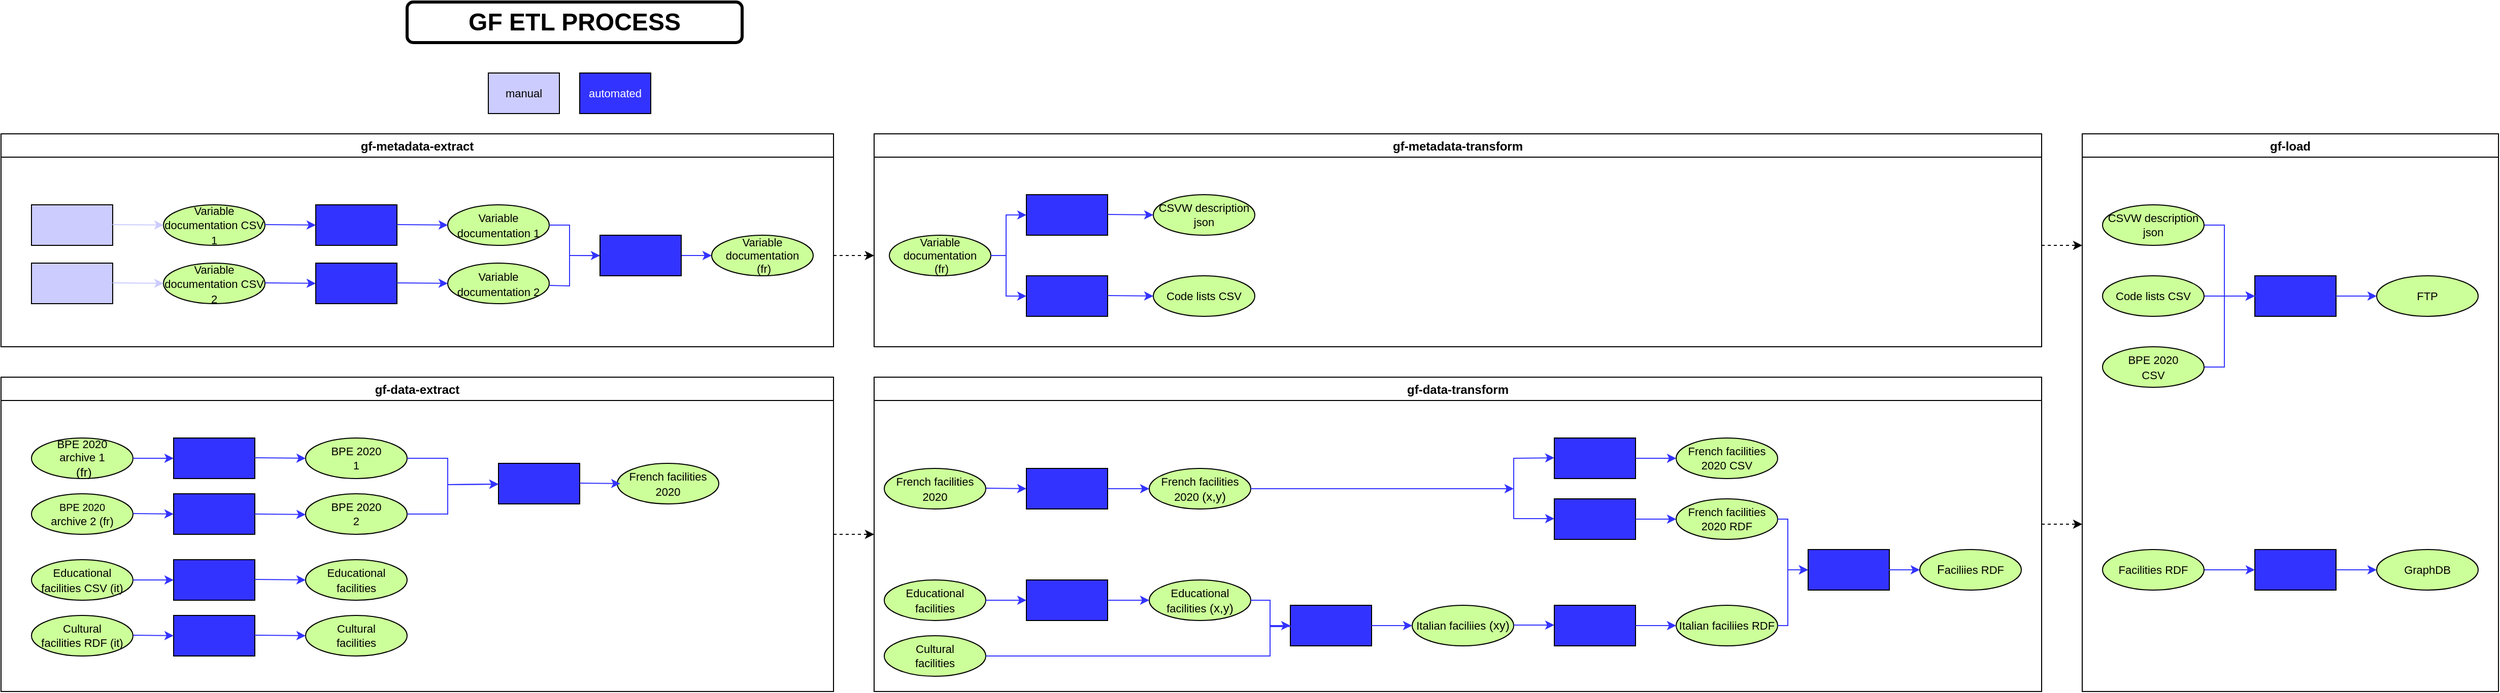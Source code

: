 <mxfile version="17.5.0" type="device"><diagram id="0zl7Rx_2QkJYzwxxg3Eo" name="Page-1"><mxGraphModel dx="1320" dy="474" grid="1" gridSize="10" guides="1" tooltips="1" connect="1" arrows="1" fold="1" page="1" pageScale="1" pageWidth="827" pageHeight="1169" math="0" shadow="0"><root><mxCell id="0"/><mxCell id="1" parent="0"/><mxCell id="7_dOw0Q5zScmILqZtCyU-1" value="&lt;b&gt;&lt;font style=&quot;font-size: 24px&quot;&gt;GF ETL PROCESS&lt;/font&gt;&lt;/b&gt;" style="rounded=1;whiteSpace=wrap;html=1;strokeWidth=3;" parent="1" vertex="1"><mxGeometry x="520" y="70" width="330" height="40" as="geometry"/></mxCell><mxCell id="7_dOw0Q5zScmILqZtCyU-3" value="gf-data-extract" style="swimlane;fontSize=12;strokeWidth=1;" parent="1" vertex="1"><mxGeometry x="120" y="440" width="820" height="310" as="geometry"/></mxCell><mxCell id="7_dOw0Q5zScmILqZtCyU-4" value="" style="rounded=0;whiteSpace=wrap;html=1;fontSize=12;strokeWidth=1;fillColor=#3333FF;imageWidth=24;" parent="7_dOw0Q5zScmILqZtCyU-3" vertex="1"><mxGeometry x="170" y="60" width="80" height="40" as="geometry"/></mxCell><mxCell id="7_dOw0Q5zScmILqZtCyU-5" value="&lt;div style=&quot;font-size: 11px&quot;&gt;&lt;font style=&quot;font-size: 11px&quot;&gt;BPE 2020 &lt;br&gt;&lt;/font&gt;&lt;/div&gt;&lt;div style=&quot;font-size: 11px&quot;&gt;&lt;font style=&quot;font-size: 11px&quot; size=&quot;3&quot;&gt;archive 1&lt;/font&gt;&lt;/div&gt;&amp;nbsp;(fr)" style="ellipse;whiteSpace=wrap;html=1;fontSize=12;strokeWidth=1;fillColor=#CCFF99;" parent="7_dOw0Q5zScmILqZtCyU-3" vertex="1"><mxGeometry x="30" y="60" width="100" height="40" as="geometry"/></mxCell><mxCell id="7_dOw0Q5zScmILqZtCyU-6" value="" style="endArrow=classic;html=1;rounded=0;fontSize=12;exitX=1;exitY=0.5;exitDx=0;exitDy=0;strokeColor=#3333FF;entryX=0;entryY=0.5;entryDx=0;entryDy=0;" parent="7_dOw0Q5zScmILqZtCyU-3" source="7_dOw0Q5zScmILqZtCyU-5" edge="1" target="7_dOw0Q5zScmILqZtCyU-4"><mxGeometry width="50" height="50" relative="1" as="geometry"><mxPoint x="200" y="205" as="sourcePoint"/><mxPoint x="180" y="80.5" as="targetPoint"/></mxGeometry></mxCell><mxCell id="7_dOw0Q5zScmILqZtCyU-9" value="" style="rounded=0;whiteSpace=wrap;html=1;fontSize=12;strokeWidth=1;fillColor=#3333FF;imageWidth=24;" parent="7_dOw0Q5zScmILqZtCyU-3" vertex="1"><mxGeometry x="170" y="115" width="80" height="40" as="geometry"/></mxCell><mxCell id="7_dOw0Q5zScmILqZtCyU-10" value="&lt;div style=&quot;font-size: 11px&quot;&gt;&lt;font style=&quot;font-size: 11px&quot;&gt;BPE 2020 &lt;br&gt;&lt;/font&gt;&lt;/div&gt;&lt;div style=&quot;font-size: 11px&quot;&gt;&lt;font style=&quot;font-size: 11px&quot; size=&quot;3&quot;&gt;1&lt;br&gt;&lt;/font&gt;&lt;/div&gt;" style="ellipse;whiteSpace=wrap;html=1;fontSize=12;strokeWidth=1;fillColor=#CCFF99;" parent="7_dOw0Q5zScmILqZtCyU-3" vertex="1"><mxGeometry x="300" y="60" width="100" height="40" as="geometry"/></mxCell><mxCell id="7_dOw0Q5zScmILqZtCyU-11" value="&lt;font style=&quot;font-size: 11px&quot;&gt;French facilities&lt;font style=&quot;font-size: 11px&quot;&gt; 2020&lt;/font&gt;&lt;br&gt;&lt;/font&gt;" style="ellipse;whiteSpace=wrap;html=1;fontSize=12;strokeWidth=1;fillColor=#CCFF99;" parent="7_dOw0Q5zScmILqZtCyU-3" vertex="1"><mxGeometry x="607" y="85" width="100" height="40" as="geometry"/></mxCell><mxCell id="7_dOw0Q5zScmILqZtCyU-12" value="&lt;div style=&quot;font-size: 11px&quot;&gt;&lt;font style=&quot;font-size: 10px&quot;&gt;BPE 2020&lt;/font&gt;&lt;/div&gt;&lt;div style=&quot;font-size: 11px&quot;&gt;&lt;font style=&quot;font-size: 11px&quot; size=&quot;3&quot;&gt;archive 2 (fr)&lt;/font&gt;&lt;/div&gt;" style="ellipse;whiteSpace=wrap;html=1;fontSize=12;strokeWidth=1;fillColor=#CCFF99;" parent="7_dOw0Q5zScmILqZtCyU-3" vertex="1"><mxGeometry x="30" y="115" width="100" height="40" as="geometry"/></mxCell><mxCell id="7_dOw0Q5zScmILqZtCyU-17" value="&lt;div style=&quot;font-size: 11px&quot;&gt;&lt;font style=&quot;font-size: 11px&quot;&gt;BPE 2020 &lt;br&gt;&lt;/font&gt;&lt;/div&gt;&lt;div style=&quot;font-size: 11px&quot;&gt;&lt;font style=&quot;font-size: 11px&quot; size=&quot;3&quot;&gt;2&lt;br&gt;&lt;/font&gt;&lt;/div&gt;" style="ellipse;whiteSpace=wrap;html=1;fontSize=12;strokeWidth=1;fillColor=#CCFF99;" parent="7_dOw0Q5zScmILqZtCyU-3" vertex="1"><mxGeometry x="300" y="115" width="100" height="40" as="geometry"/></mxCell><mxCell id="7_dOw0Q5zScmILqZtCyU-18" value="" style="rounded=0;whiteSpace=wrap;html=1;fontSize=12;strokeWidth=1;fillColor=#3333FF;imageWidth=24;" parent="7_dOw0Q5zScmILqZtCyU-3" vertex="1"><mxGeometry x="490" y="85" width="80" height="40" as="geometry"/></mxCell><mxCell id="7_dOw0Q5zScmILqZtCyU-19" value="" style="endArrow=classic;html=1;rounded=0;fontSize=12;exitX=1;exitY=0.5;exitDx=0;exitDy=0;strokeColor=#3333FF;" parent="7_dOw0Q5zScmILqZtCyU-3" source="7_dOw0Q5zScmILqZtCyU-17" edge="1"><mxGeometry width="50" height="50" relative="1" as="geometry"><mxPoint x="450" y="134.66" as="sourcePoint"/><mxPoint x="490" y="105.5" as="targetPoint"/><Array as="points"><mxPoint x="440" y="135"/><mxPoint x="440" y="123"/><mxPoint x="440" y="106"/></Array></mxGeometry></mxCell><mxCell id="7_dOw0Q5zScmILqZtCyU-20" value="" style="endArrow=classic;html=1;rounded=0;fontSize=12;exitX=1;exitY=0.5;exitDx=0;exitDy=0;strokeColor=#3333FF;" parent="7_dOw0Q5zScmILqZtCyU-3" source="7_dOw0Q5zScmILqZtCyU-10" edge="1"><mxGeometry width="50" height="50" relative="1" as="geometry"><mxPoint x="490" y="84.66" as="sourcePoint"/><mxPoint x="490" y="105.5" as="targetPoint"/><Array as="points"><mxPoint x="440" y="80"/><mxPoint x="440" y="106"/><mxPoint x="480" y="105.5"/></Array></mxGeometry></mxCell><mxCell id="Gm324kiZm9DeqdXcQll7-8" value="" style="endArrow=classic;html=1;rounded=0;fontSize=12;exitX=1;exitY=0.5;exitDx=0;exitDy=0;strokeColor=#3333FF;entryX=0;entryY=0.5;entryDx=0;entryDy=0;" parent="7_dOw0Q5zScmILqZtCyU-3" edge="1" target="7_dOw0Q5zScmILqZtCyU-9"><mxGeometry width="50" height="50" relative="1" as="geometry"><mxPoint x="130" y="134.5" as="sourcePoint"/><mxPoint x="180" y="135" as="targetPoint"/></mxGeometry></mxCell><mxCell id="Gm324kiZm9DeqdXcQll7-9" value="" style="endArrow=classic;html=1;rounded=0;fontSize=12;exitX=1;exitY=0.5;exitDx=0;exitDy=0;strokeColor=#3333FF;" parent="7_dOw0Q5zScmILqZtCyU-3" edge="1"><mxGeometry width="50" height="50" relative="1" as="geometry"><mxPoint x="250" y="79.5" as="sourcePoint"/><mxPoint x="300" y="80" as="targetPoint"/></mxGeometry></mxCell><mxCell id="Gm324kiZm9DeqdXcQll7-10" value="" style="endArrow=classic;html=1;rounded=0;fontSize=12;exitX=1;exitY=0.5;exitDx=0;exitDy=0;strokeColor=#3333FF;" parent="7_dOw0Q5zScmILqZtCyU-3" edge="1"><mxGeometry width="50" height="50" relative="1" as="geometry"><mxPoint x="250" y="135" as="sourcePoint"/><mxPoint x="300" y="135.5" as="targetPoint"/></mxGeometry></mxCell><mxCell id="Gm324kiZm9DeqdXcQll7-11" value="" style="endArrow=classic;html=1;rounded=0;fontSize=12;exitX=1;exitY=0.5;exitDx=0;exitDy=0;strokeColor=#3333FF;" parent="7_dOw0Q5zScmILqZtCyU-3" edge="1"><mxGeometry width="50" height="50" relative="1" as="geometry"><mxPoint x="570" y="104.5" as="sourcePoint"/><mxPoint x="610" y="105" as="targetPoint"/></mxGeometry></mxCell><mxCell id="LNaAPMAuOgr6FWUlJ1w--6" value="" style="rounded=0;whiteSpace=wrap;html=1;fontSize=12;strokeWidth=1;fillColor=#3333FF;imageWidth=24;" vertex="1" parent="7_dOw0Q5zScmILqZtCyU-3"><mxGeometry x="170" y="180" width="80" height="40" as="geometry"/></mxCell><mxCell id="LNaAPMAuOgr6FWUlJ1w--7" value="&lt;div&gt;&lt;font style=&quot;font-size: 11px&quot;&gt;Educational&lt;/font&gt;&lt;/div&gt;&lt;div&gt;&lt;font style=&quot;font-size: 11px&quot;&gt;facilities CSV (it)&lt;/font&gt;&lt;/div&gt;" style="ellipse;whiteSpace=wrap;html=1;fontSize=12;strokeWidth=1;fillColor=#CCFF99;" vertex="1" parent="7_dOw0Q5zScmILqZtCyU-3"><mxGeometry x="30" y="180" width="100" height="40" as="geometry"/></mxCell><mxCell id="LNaAPMAuOgr6FWUlJ1w--8" value="" style="endArrow=classic;html=1;rounded=0;fontSize=12;exitX=1;exitY=0.5;exitDx=0;exitDy=0;strokeColor=#3333FF;" edge="1" parent="7_dOw0Q5zScmILqZtCyU-3" source="LNaAPMAuOgr6FWUlJ1w--7"><mxGeometry width="50" height="50" relative="1" as="geometry"><mxPoint x="80" y="-115" as="sourcePoint"/><mxPoint x="170" y="200" as="targetPoint"/></mxGeometry></mxCell><mxCell id="LNaAPMAuOgr6FWUlJ1w--9" value="" style="rounded=0;whiteSpace=wrap;html=1;fontSize=12;strokeWidth=1;fillColor=#3333FF;imageWidth=24;" vertex="1" parent="7_dOw0Q5zScmILqZtCyU-3"><mxGeometry x="170" y="235" width="80" height="40" as="geometry"/></mxCell><mxCell id="LNaAPMAuOgr6FWUlJ1w--10" value="&lt;div&gt;&lt;font style=&quot;font-size: 11px&quot;&gt;Educational&lt;/font&gt;&lt;/div&gt;&lt;div&gt;&lt;font style=&quot;font-size: 11px&quot;&gt;facilities&lt;/font&gt;&lt;/div&gt;" style="ellipse;whiteSpace=wrap;html=1;fontSize=12;strokeWidth=1;fillColor=#CCFF99;" vertex="1" parent="7_dOw0Q5zScmILqZtCyU-3"><mxGeometry x="300" y="180" width="100" height="40" as="geometry"/></mxCell><mxCell id="LNaAPMAuOgr6FWUlJ1w--12" value="&lt;div style=&quot;font-size: 11px&quot;&gt;&lt;font style=&quot;font-size: 11px&quot;&gt;Cultural &lt;br&gt;&lt;/font&gt;&lt;/div&gt;&lt;div style=&quot;font-size: 11px&quot;&gt;&lt;font style=&quot;font-size: 11px&quot;&gt;facilities RDF (it)&lt;br&gt;&lt;/font&gt;&lt;/div&gt;" style="ellipse;whiteSpace=wrap;html=1;fontSize=12;strokeWidth=1;fillColor=#CCFF99;" vertex="1" parent="7_dOw0Q5zScmILqZtCyU-3"><mxGeometry x="30" y="235" width="100" height="40" as="geometry"/></mxCell><mxCell id="LNaAPMAuOgr6FWUlJ1w--13" value="&lt;div style=&quot;font-size: 11px&quot;&gt;&lt;div style=&quot;font-size: 11px&quot;&gt;&lt;font style=&quot;font-size: 11px&quot;&gt;Cultural &lt;br&gt;&lt;/font&gt;&lt;/div&gt;&lt;div style=&quot;font-size: 11px&quot;&gt;&lt;font style=&quot;font-size: 11px&quot;&gt;facilities&lt;br&gt;&lt;/font&gt;&lt;/div&gt;&lt;/div&gt;" style="ellipse;whiteSpace=wrap;html=1;fontSize=12;strokeWidth=1;fillColor=#CCFF99;" vertex="1" parent="7_dOw0Q5zScmILqZtCyU-3"><mxGeometry x="300" y="235" width="100" height="40" as="geometry"/></mxCell><mxCell id="LNaAPMAuOgr6FWUlJ1w--17" value="" style="endArrow=classic;html=1;rounded=0;fontSize=12;exitX=1;exitY=0.5;exitDx=0;exitDy=0;strokeColor=#3333FF;entryX=0;entryY=0.5;entryDx=0;entryDy=0;" edge="1" parent="7_dOw0Q5zScmILqZtCyU-3" target="LNaAPMAuOgr6FWUlJ1w--9"><mxGeometry width="50" height="50" relative="1" as="geometry"><mxPoint x="130" y="254.5" as="sourcePoint"/><mxPoint x="180" y="255" as="targetPoint"/></mxGeometry></mxCell><mxCell id="LNaAPMAuOgr6FWUlJ1w--18" value="" style="endArrow=classic;html=1;rounded=0;fontSize=12;exitX=1;exitY=0.5;exitDx=0;exitDy=0;strokeColor=#3333FF;" edge="1" parent="7_dOw0Q5zScmILqZtCyU-3"><mxGeometry width="50" height="50" relative="1" as="geometry"><mxPoint x="250" y="199.5" as="sourcePoint"/><mxPoint x="300" y="200" as="targetPoint"/></mxGeometry></mxCell><mxCell id="LNaAPMAuOgr6FWUlJ1w--19" value="" style="endArrow=classic;html=1;rounded=0;fontSize=12;exitX=1;exitY=0.5;exitDx=0;exitDy=0;strokeColor=#3333FF;" edge="1" parent="7_dOw0Q5zScmILqZtCyU-3"><mxGeometry width="50" height="50" relative="1" as="geometry"><mxPoint x="250" y="254.5" as="sourcePoint"/><mxPoint x="300" y="255" as="targetPoint"/></mxGeometry></mxCell><mxCell id="7_dOw0Q5zScmILqZtCyU-25" value="gf-metadata-extract" style="swimlane;fontSize=12;strokeWidth=1;" parent="1" vertex="1"><mxGeometry x="120" y="200" width="820" height="210" as="geometry"/></mxCell><mxCell id="7_dOw0Q5zScmILqZtCyU-26" value="" style="rounded=0;whiteSpace=wrap;html=1;fontSize=12;strokeWidth=1;fillColor=#CCCCFF;imageWidth=24;" parent="7_dOw0Q5zScmILqZtCyU-25" vertex="1"><mxGeometry x="30" y="70" width="80" height="40" as="geometry"/></mxCell><mxCell id="7_dOw0Q5zScmILqZtCyU-29" value="" style="rounded=0;whiteSpace=wrap;html=1;fontSize=12;strokeWidth=1;fillColor=#CCCCFF;imageWidth=24;" parent="7_dOw0Q5zScmILqZtCyU-25" vertex="1"><mxGeometry x="30" y="127.5" width="80" height="40" as="geometry"/></mxCell><mxCell id="7_dOw0Q5zScmILqZtCyU-30" value="&lt;font style=&quot;font-size: 11px&quot;&gt;Variable documentation CSV 1&lt;/font&gt;" style="ellipse;whiteSpace=wrap;html=1;fontSize=12;strokeWidth=1;fillColor=#CCFF99;" parent="7_dOw0Q5zScmILqZtCyU-25" vertex="1"><mxGeometry x="160" y="70" width="100" height="40" as="geometry"/></mxCell><mxCell id="7_dOw0Q5zScmILqZtCyU-36" value="&lt;font style=&quot;font-size: 11px&quot;&gt;Variable documentation CSV 2&lt;/font&gt;" style="ellipse;whiteSpace=wrap;html=1;fontSize=12;strokeWidth=1;fillColor=#CCFF99;" parent="7_dOw0Q5zScmILqZtCyU-25" vertex="1"><mxGeometry x="160" y="127.5" width="100" height="40" as="geometry"/></mxCell><mxCell id="Gm324kiZm9DeqdXcQll7-3" value="&lt;font style=&quot;font-size: 11px&quot;&gt;Variable documentation 1&lt;/font&gt;" style="ellipse;whiteSpace=wrap;html=1;fontSize=12;strokeWidth=1;fillColor=#CCFF99;" parent="7_dOw0Q5zScmILqZtCyU-25" vertex="1"><mxGeometry x="440" y="70" width="100" height="40" as="geometry"/></mxCell><mxCell id="Gm324kiZm9DeqdXcQll7-4" value="&lt;font style=&quot;font-size: 11px&quot;&gt;Variable documentation 2&lt;/font&gt;" style="ellipse;whiteSpace=wrap;html=1;fontSize=12;strokeWidth=1;fillColor=#CCFF99;" parent="7_dOw0Q5zScmILqZtCyU-25" vertex="1"><mxGeometry x="440" y="127.5" width="100" height="40" as="geometry"/></mxCell><mxCell id="Gm324kiZm9DeqdXcQll7-2" value="" style="rounded=0;whiteSpace=wrap;html=1;fontSize=12;strokeWidth=1;fillColor=#3333FF;imageWidth=24;" parent="7_dOw0Q5zScmILqZtCyU-25" vertex="1"><mxGeometry x="310" y="70" width="80" height="40" as="geometry"/></mxCell><mxCell id="Gm324kiZm9DeqdXcQll7-6" value="" style="rounded=0;whiteSpace=wrap;html=1;fontSize=12;strokeWidth=1;fillColor=#3333FF;imageWidth=24;" parent="7_dOw0Q5zScmILqZtCyU-25" vertex="1"><mxGeometry x="310" y="127.5" width="80" height="40" as="geometry"/></mxCell><mxCell id="Gm324kiZm9DeqdXcQll7-12" value="" style="endArrow=classic;html=1;rounded=0;fontSize=12;exitX=1;exitY=0.5;exitDx=0;exitDy=0;strokeColor=#CCCCFF;" parent="7_dOw0Q5zScmILqZtCyU-25" edge="1"><mxGeometry width="50" height="50" relative="1" as="geometry"><mxPoint x="110" y="147" as="sourcePoint"/><mxPoint x="160" y="147.5" as="targetPoint"/></mxGeometry></mxCell><mxCell id="Gm324kiZm9DeqdXcQll7-14" value="" style="endArrow=classic;html=1;rounded=0;fontSize=12;exitX=1;exitY=0.5;exitDx=0;exitDy=0;strokeColor=#CCCCFF;" parent="7_dOw0Q5zScmILqZtCyU-25" edge="1"><mxGeometry width="50" height="50" relative="1" as="geometry"><mxPoint x="110" y="89.5" as="sourcePoint"/><mxPoint x="160" y="90" as="targetPoint"/></mxGeometry></mxCell><mxCell id="Gm324kiZm9DeqdXcQll7-15" value="" style="endArrow=classic;html=1;rounded=0;fontSize=12;exitX=1;exitY=0.5;exitDx=0;exitDy=0;strokeColor=#3333FF;" parent="7_dOw0Q5zScmILqZtCyU-25" edge="1"><mxGeometry width="50" height="50" relative="1" as="geometry"><mxPoint x="260" y="89.5" as="sourcePoint"/><mxPoint x="310" y="90" as="targetPoint"/></mxGeometry></mxCell><mxCell id="Gm324kiZm9DeqdXcQll7-16" value="" style="endArrow=classic;html=1;rounded=0;fontSize=12;exitX=1;exitY=0.5;exitDx=0;exitDy=0;strokeColor=#3333FF;" parent="7_dOw0Q5zScmILqZtCyU-25" edge="1"><mxGeometry width="50" height="50" relative="1" as="geometry"><mxPoint x="260" y="147" as="sourcePoint"/><mxPoint x="310" y="147.5" as="targetPoint"/></mxGeometry></mxCell><mxCell id="Gm324kiZm9DeqdXcQll7-17" value="" style="endArrow=classic;html=1;rounded=0;fontSize=12;exitX=1;exitY=0.5;exitDx=0;exitDy=0;strokeColor=#3333FF;" parent="7_dOw0Q5zScmILqZtCyU-25" edge="1"><mxGeometry width="50" height="50" relative="1" as="geometry"><mxPoint x="390" y="89.5" as="sourcePoint"/><mxPoint x="440" y="90" as="targetPoint"/></mxGeometry></mxCell><mxCell id="Gm324kiZm9DeqdXcQll7-18" value="" style="endArrow=classic;html=1;rounded=0;fontSize=12;exitX=1;exitY=0.5;exitDx=0;exitDy=0;strokeColor=#3333FF;" parent="7_dOw0Q5zScmILqZtCyU-25" edge="1"><mxGeometry width="50" height="50" relative="1" as="geometry"><mxPoint x="390" y="147" as="sourcePoint"/><mxPoint x="440" y="147.5" as="targetPoint"/></mxGeometry></mxCell><mxCell id="Gm324kiZm9DeqdXcQll7-19" value="" style="endArrow=classic;html=1;rounded=0;fontSize=12;exitX=1;exitY=0.5;exitDx=0;exitDy=0;strokeColor=#3333FF;exitPerimeter=0;entryX=0;entryY=0.5;entryDx=0;entryDy=0;" parent="7_dOw0Q5zScmILqZtCyU-25" source="Gm324kiZm9DeqdXcQll7-3" edge="1" target="LNaAPMAuOgr6FWUlJ1w--1"><mxGeometry width="50" height="50" relative="1" as="geometry"><mxPoint x="540" y="94.75" as="sourcePoint"/><mxPoint x="620" y="120.25" as="targetPoint"/><Array as="points"><mxPoint x="560" y="90"/><mxPoint x="560" y="120"/><mxPoint x="610" y="120.25"/></Array></mxGeometry></mxCell><mxCell id="Gm324kiZm9DeqdXcQll7-20" value="" style="endArrow=classic;html=1;rounded=0;fontSize=12;exitX=1;exitY=0.5;exitDx=0;exitDy=0;strokeColor=#3333FF;" parent="7_dOw0Q5zScmILqZtCyU-25" edge="1" target="LNaAPMAuOgr6FWUlJ1w--1"><mxGeometry width="50" height="50" relative="1" as="geometry"><mxPoint x="540" y="149.5" as="sourcePoint"/><mxPoint x="620" y="120" as="targetPoint"/><Array as="points"><mxPoint x="560" y="150"/><mxPoint x="560" y="120"/><mxPoint x="580" y="120"/></Array></mxGeometry></mxCell><mxCell id="LNaAPMAuOgr6FWUlJ1w--3" value="" style="edgeStyle=orthogonalEdgeStyle;rounded=0;orthogonalLoop=1;jettySize=auto;html=1;strokeColor=#3333FF;" edge="1" parent="7_dOw0Q5zScmILqZtCyU-25" source="LNaAPMAuOgr6FWUlJ1w--1"><mxGeometry relative="1" as="geometry"><mxPoint x="700" y="120" as="targetPoint"/></mxGeometry></mxCell><mxCell id="LNaAPMAuOgr6FWUlJ1w--1" value="" style="rounded=0;whiteSpace=wrap;html=1;fontSize=12;strokeWidth=1;fillColor=#3333FF;imageWidth=24;" vertex="1" parent="7_dOw0Q5zScmILqZtCyU-25"><mxGeometry x="590" y="100" width="80" height="40" as="geometry"/></mxCell><mxCell id="LNaAPMAuOgr6FWUlJ1w--75" value="&lt;div style=&quot;font-size: 11px&quot;&gt;&lt;font style=&quot;font-size: 11px&quot;&gt;Variable documentation&lt;br style=&quot;font-size: 11px;&quot;&gt;&lt;/font&gt;&lt;/div&gt;&lt;font style=&quot;font-size: 11px&quot;&gt;&amp;nbsp;(fr)&lt;/font&gt;" style="ellipse;whiteSpace=wrap;html=1;fontSize=11;strokeWidth=1;fillColor=#CCFF99;" vertex="1" parent="7_dOw0Q5zScmILqZtCyU-25"><mxGeometry x="700" y="100" width="100" height="40" as="geometry"/></mxCell><mxCell id="7_dOw0Q5zScmILqZtCyU-43" value="gf-metadata-transform" style="swimlane;fontSize=12;strokeWidth=1;" parent="1" vertex="1"><mxGeometry x="980" y="200" width="1150" height="210" as="geometry"/></mxCell><mxCell id="7_dOw0Q5zScmILqZtCyU-54" value="&lt;div style=&quot;font-size: 11px&quot;&gt;&lt;font style=&quot;font-size: 11px&quot;&gt;CSVW description&lt;/font&gt;&lt;/div&gt;&lt;div style=&quot;font-size: 11px&quot;&gt;&lt;font style=&quot;font-size: 11px&quot;&gt;json&lt;/font&gt;&lt;font style=&quot;font-size: 11px&quot;&gt;&lt;br&gt;&lt;/font&gt;&lt;/div&gt;" style="ellipse;whiteSpace=wrap;html=1;fontSize=12;strokeWidth=1;fillColor=#CCFF99;" parent="7_dOw0Q5zScmILqZtCyU-43" vertex="1"><mxGeometry x="275" y="60" width="100" height="40" as="geometry"/></mxCell><mxCell id="7_dOw0Q5zScmILqZtCyU-61" value="&lt;div style=&quot;font-size: 11px&quot;&gt;&lt;font style=&quot;font-size: 11px&quot;&gt;Variable documentation&lt;br style=&quot;font-size: 11px;&quot;&gt;&lt;/font&gt;&lt;/div&gt;&lt;font style=&quot;font-size: 11px&quot;&gt;&amp;nbsp;(fr)&lt;/font&gt;" style="ellipse;whiteSpace=wrap;html=1;fontSize=11;strokeWidth=1;fillColor=#CCFF99;" parent="7_dOw0Q5zScmILqZtCyU-43" vertex="1"><mxGeometry x="15" y="100" width="100" height="40" as="geometry"/></mxCell><mxCell id="7_dOw0Q5zScmILqZtCyU-120" value="" style="rounded=0;whiteSpace=wrap;html=1;fontSize=12;strokeWidth=1;fillColor=#3333FF;imageWidth=24;" parent="7_dOw0Q5zScmILqZtCyU-43" vertex="1"><mxGeometry x="150" y="60" width="80" height="40" as="geometry"/></mxCell><mxCell id="Gm324kiZm9DeqdXcQll7-26" value="" style="endArrow=classic;html=1;rounded=0;fontSize=12;exitX=1;exitY=0.5;exitDx=0;exitDy=0;strokeColor=#3333FF;" parent="7_dOw0Q5zScmILqZtCyU-43" edge="1"><mxGeometry width="50" height="50" relative="1" as="geometry"><mxPoint x="230" y="79.5" as="sourcePoint"/><mxPoint x="275" y="80" as="targetPoint"/></mxGeometry></mxCell><mxCell id="Gm324kiZm9DeqdXcQll7-28" value="" style="rounded=0;whiteSpace=wrap;html=1;fontSize=12;strokeWidth=1;fillColor=#3333FF;imageWidth=24;" parent="7_dOw0Q5zScmILqZtCyU-43" vertex="1"><mxGeometry x="150" y="140" width="80" height="40" as="geometry"/></mxCell><mxCell id="Gm324kiZm9DeqdXcQll7-27" value="" style="endArrow=classic;html=1;rounded=0;fontSize=12;exitX=1;exitY=0.5;exitDx=0;exitDy=0;strokeColor=#3333FF;entryX=0;entryY=0.5;entryDx=0;entryDy=0;" parent="7_dOw0Q5zScmILqZtCyU-43" source="7_dOw0Q5zScmILqZtCyU-61" target="Gm324kiZm9DeqdXcQll7-28" edge="1"><mxGeometry width="50" height="50" relative="1" as="geometry"><mxPoint x="155" y="70" as="sourcePoint"/><mxPoint x="195" y="190" as="targetPoint"/><Array as="points"><mxPoint x="130" y="120"/><mxPoint x="130" y="160"/><mxPoint x="145" y="160"/></Array></mxGeometry></mxCell><mxCell id="Gm324kiZm9DeqdXcQll7-29" value="" style="endArrow=classic;html=1;rounded=0;fontSize=12;exitX=1;exitY=0.5;exitDx=0;exitDy=0;strokeColor=#3333FF;entryX=0;entryY=0.5;entryDx=0;entryDy=0;" parent="7_dOw0Q5zScmILqZtCyU-43" target="7_dOw0Q5zScmILqZtCyU-120" edge="1"><mxGeometry width="50" height="50" relative="1" as="geometry"><mxPoint x="115" y="120" as="sourcePoint"/><mxPoint x="165" y="60" as="targetPoint"/><Array as="points"><mxPoint x="130" y="120"/><mxPoint x="130" y="80"/></Array></mxGeometry></mxCell><mxCell id="Gm324kiZm9DeqdXcQll7-31" value="&lt;font style=&quot;font-size: 11px&quot;&gt;Code lists CSV&lt;/font&gt;" style="ellipse;whiteSpace=wrap;html=1;fontSize=12;strokeWidth=1;fillColor=#CCFF99;" parent="7_dOw0Q5zScmILqZtCyU-43" vertex="1"><mxGeometry x="275" y="140" width="100" height="40" as="geometry"/></mxCell><mxCell id="Gm324kiZm9DeqdXcQll7-32" value="" style="endArrow=classic;html=1;rounded=0;fontSize=12;exitX=1;exitY=0.5;exitDx=0;exitDy=0;strokeColor=#3333FF;" parent="7_dOw0Q5zScmILqZtCyU-43" edge="1"><mxGeometry width="50" height="50" relative="1" as="geometry"><mxPoint x="230" y="159.5" as="sourcePoint"/><mxPoint x="275" y="160" as="targetPoint"/></mxGeometry></mxCell><mxCell id="7_dOw0Q5zScmILqZtCyU-64" value="manual" style="rounded=0;whiteSpace=wrap;html=1;fontFamily=Helvetica;fontSize=11;fontColor=#000000;strokeColor=default;strokeWidth=1;fillColor=#CCCCFF;" parent="1" vertex="1"><mxGeometry x="600" y="140" width="70" height="40" as="geometry"/></mxCell><mxCell id="7_dOw0Q5zScmILqZtCyU-67" value="&lt;font color=&quot;#FFFFFF&quot;&gt;automated&lt;/font&gt;" style="rounded=0;whiteSpace=wrap;html=1;fontFamily=Helvetica;fontSize=11;fontColor=#000000;strokeColor=default;strokeWidth=1;fillColor=#3333FF;" parent="1" vertex="1"><mxGeometry x="690" y="140" width="70" height="40" as="geometry"/></mxCell><mxCell id="7_dOw0Q5zScmILqZtCyU-68" value="gf-load" style="swimlane;fontSize=12;strokeWidth=1;" parent="1" vertex="1"><mxGeometry x="2170" y="200" width="410" height="550" as="geometry"/></mxCell><mxCell id="7_dOw0Q5zScmILqZtCyU-70" value="" style="rounded=0;whiteSpace=wrap;html=1;fontSize=12;strokeWidth=1;fillColor=#3333FF;imageWidth=24;" parent="7_dOw0Q5zScmILqZtCyU-68" vertex="1"><mxGeometry x="170" y="140" width="80" height="40" as="geometry"/></mxCell><mxCell id="7_dOw0Q5zScmILqZtCyU-95" value="" style="edgeStyle=orthogonalEdgeStyle;rounded=0;orthogonalLoop=1;jettySize=auto;html=1;fontFamily=Helvetica;fontSize=11;fontColor=#FFFFFF;strokeColor=#3333FF;exitX=1;exitY=0.5;exitDx=0;exitDy=0;" parent="7_dOw0Q5zScmILqZtCyU-68" source="Gm324kiZm9DeqdXcQll7-82" target="7_dOw0Q5zScmILqZtCyU-70" edge="1"><mxGeometry relative="1" as="geometry"><mxPoint x="130" y="120.0" as="sourcePoint"/><Array as="points"><mxPoint x="140" y="90"/><mxPoint x="140" y="160"/></Array></mxGeometry></mxCell><mxCell id="7_dOw0Q5zScmILqZtCyU-105" value="" style="edgeStyle=orthogonalEdgeStyle;rounded=0;orthogonalLoop=1;jettySize=auto;html=1;fontFamily=Helvetica;fontSize=11;fontColor=#FFFFFF;strokeColor=#3333FF;exitX=1;exitY=0.5;exitDx=0;exitDy=0;entryX=0;entryY=0.5;entryDx=0;entryDy=0;" parent="7_dOw0Q5zScmILqZtCyU-68" source="Gm324kiZm9DeqdXcQll7-84" target="7_dOw0Q5zScmILqZtCyU-70" edge="1"><mxGeometry relative="1" as="geometry"><mxPoint x="130" y="173.91" as="sourcePoint"/><mxPoint x="180" y="173.5" as="targetPoint"/><Array as="points"><mxPoint x="200" y="160"/></Array></mxGeometry></mxCell><mxCell id="7_dOw0Q5zScmILqZtCyU-108" value="&lt;font style=&quot;font-size: 11px&quot;&gt;FTP&lt;/font&gt;" style="ellipse;whiteSpace=wrap;html=1;fontSize=12;strokeWidth=1;fillColor=#CCFF99;" parent="7_dOw0Q5zScmILqZtCyU-68" vertex="1"><mxGeometry x="290" y="140" width="100" height="40" as="geometry"/></mxCell><mxCell id="Gm324kiZm9DeqdXcQll7-82" value="&lt;div style=&quot;font-size: 11px&quot;&gt;&lt;font style=&quot;font-size: 11px&quot;&gt;CSVW description&lt;/font&gt;&lt;/div&gt;&lt;div style=&quot;font-size: 11px&quot;&gt;&lt;font style=&quot;font-size: 11px&quot;&gt;json&lt;/font&gt;&lt;font style=&quot;font-size: 11px&quot;&gt;&lt;br&gt;&lt;/font&gt;&lt;/div&gt;" style="ellipse;whiteSpace=wrap;html=1;fontSize=12;strokeWidth=1;fillColor=#CCFF99;" parent="7_dOw0Q5zScmILqZtCyU-68" vertex="1"><mxGeometry x="20" y="70" width="100" height="40" as="geometry"/></mxCell><mxCell id="Gm324kiZm9DeqdXcQll7-84" value="&lt;font style=&quot;font-size: 11px&quot;&gt;Code lists CSV&lt;/font&gt;" style="ellipse;whiteSpace=wrap;html=1;fontSize=12;strokeWidth=1;fillColor=#CCFF99;" parent="7_dOw0Q5zScmILqZtCyU-68" vertex="1"><mxGeometry x="20" y="140" width="100" height="40" as="geometry"/></mxCell><mxCell id="Gm324kiZm9DeqdXcQll7-85" value="" style="edgeStyle=orthogonalEdgeStyle;rounded=0;orthogonalLoop=1;jettySize=auto;html=1;fontFamily=Helvetica;fontSize=11;fontColor=#FFFFFF;strokeColor=#3333FF;exitX=1;exitY=0.5;exitDx=0;exitDy=0;entryX=0;entryY=0.5;entryDx=0;entryDy=0;" parent="7_dOw0Q5zScmILqZtCyU-68" target="7_dOw0Q5zScmILqZtCyU-70" edge="1" source="Gm324kiZm9DeqdXcQll7-97"><mxGeometry relative="1" as="geometry"><mxPoint x="130" y="235" as="sourcePoint"/><mxPoint x="180" y="164.5" as="targetPoint"/><Array as="points"><mxPoint x="140" y="230"/><mxPoint x="140" y="160"/></Array></mxGeometry></mxCell><mxCell id="Gm324kiZm9DeqdXcQll7-88" value="" style="endArrow=classic;html=1;rounded=0;fontSize=12;exitX=1;exitY=0.5;exitDx=0;exitDy=0;strokeColor=#3333FF;entryX=0;entryY=0.5;entryDx=0;entryDy=0;exitPerimeter=0;" parent="7_dOw0Q5zScmILqZtCyU-68" edge="1" target="7_dOw0Q5zScmILqZtCyU-108" source="7_dOw0Q5zScmILqZtCyU-70"><mxGeometry width="50" height="50" relative="1" as="geometry"><mxPoint x="260" y="160.0" as="sourcePoint"/><mxPoint x="300" y="160" as="targetPoint"/></mxGeometry></mxCell><mxCell id="Gm324kiZm9DeqdXcQll7-97" value="&lt;div&gt;&lt;font style=&quot;font-size: 11px&quot;&gt;BPE 2020&lt;br&gt;&lt;/font&gt;&lt;/div&gt;&lt;div&gt;&lt;font style=&quot;font-size: 11px&quot;&gt;CSV&lt;/font&gt;&lt;/div&gt;" style="ellipse;whiteSpace=wrap;html=1;fontSize=12;strokeWidth=1;fillColor=#CCFF99;" parent="7_dOw0Q5zScmILqZtCyU-68" vertex="1"><mxGeometry x="20" y="210" width="100" height="40" as="geometry"/></mxCell><mxCell id="LNaAPMAuOgr6FWUlJ1w--66" value="" style="rounded=0;whiteSpace=wrap;html=1;fontSize=12;strokeWidth=1;fillColor=#3333FF;imageWidth=24;" vertex="1" parent="7_dOw0Q5zScmILqZtCyU-68"><mxGeometry x="170" y="410" width="80" height="40" as="geometry"/></mxCell><mxCell id="LNaAPMAuOgr6FWUlJ1w--67" value="" style="edgeStyle=orthogonalEdgeStyle;rounded=0;orthogonalLoop=1;jettySize=auto;html=1;fontFamily=Helvetica;fontSize=11;fontColor=#FFFFFF;strokeColor=#3333FF;exitX=1;exitY=0.5;exitDx=0;exitDy=0;entryX=0;entryY=0.5;entryDx=0;entryDy=0;" edge="1" parent="7_dOw0Q5zScmILqZtCyU-68" source="LNaAPMAuOgr6FWUlJ1w--69" target="LNaAPMAuOgr6FWUlJ1w--66"><mxGeometry relative="1" as="geometry"><mxPoint x="-2070" y="253.91" as="sourcePoint"/><mxPoint x="-2020" y="253.5" as="targetPoint"/><Array as="points"><mxPoint x="170" y="430"/></Array></mxGeometry></mxCell><mxCell id="LNaAPMAuOgr6FWUlJ1w--68" value="&lt;font style=&quot;font-size: 11px&quot;&gt;GraphDB&lt;/font&gt;" style="ellipse;whiteSpace=wrap;html=1;fontSize=12;strokeWidth=1;fillColor=#CCFF99;" vertex="1" parent="7_dOw0Q5zScmILqZtCyU-68"><mxGeometry x="290" y="410" width="100" height="40" as="geometry"/></mxCell><mxCell id="LNaAPMAuOgr6FWUlJ1w--69" value="&lt;font style=&quot;font-size: 11px&quot;&gt;Facilities RDF&lt;/font&gt;" style="ellipse;whiteSpace=wrap;html=1;fontSize=12;strokeWidth=1;fillColor=#CCFF99;" vertex="1" parent="7_dOw0Q5zScmILqZtCyU-68"><mxGeometry x="20" y="410" width="100" height="40" as="geometry"/></mxCell><mxCell id="LNaAPMAuOgr6FWUlJ1w--70" value="" style="endArrow=classic;html=1;rounded=0;fontSize=12;exitX=1;exitY=0.5;exitDx=0;exitDy=0;strokeColor=#3333FF;entryX=0;entryY=0.5;entryDx=0;entryDy=0;" edge="1" parent="7_dOw0Q5zScmILqZtCyU-68" source="LNaAPMAuOgr6FWUlJ1w--66" target="LNaAPMAuOgr6FWUlJ1w--68"><mxGeometry width="50" height="50" relative="1" as="geometry"><mxPoint x="230" y="430.0" as="sourcePoint"/><mxPoint x="280" y="430.5" as="targetPoint"/></mxGeometry></mxCell><mxCell id="7_dOw0Q5zScmILqZtCyU-111" style="edgeStyle=orthogonalEdgeStyle;rounded=0;orthogonalLoop=1;jettySize=auto;html=1;fontFamily=Helvetica;fontSize=11;fontColor=#000000;strokeColor=#000000;dashed=1;entryX=0;entryY=0.5;entryDx=0;entryDy=0;exitX=1;exitY=0.5;exitDx=0;exitDy=0;" parent="1" target="Gm324kiZm9DeqdXcQll7-51" edge="1" source="7_dOw0Q5zScmILqZtCyU-3"><mxGeometry relative="1" as="geometry"><mxPoint x="910" y="539.5" as="targetPoint"/><mxPoint x="870" y="539.5" as="sourcePoint"/><Array as="points"/></mxGeometry></mxCell><mxCell id="Gm324kiZm9DeqdXcQll7-51" value="gf-data-transform" style="swimlane;fontSize=12;strokeWidth=1;" parent="1" vertex="1"><mxGeometry x="980" y="440" width="1150" height="310" as="geometry"/></mxCell><mxCell id="Gm324kiZm9DeqdXcQll7-60" value="" style="rounded=0;whiteSpace=wrap;html=1;fontSize=12;strokeWidth=1;fillColor=#3333FF;imageWidth=24;" parent="Gm324kiZm9DeqdXcQll7-51" vertex="1"><mxGeometry x="150" y="90" width="80" height="40" as="geometry"/></mxCell><mxCell id="Gm324kiZm9DeqdXcQll7-61" value="" style="endArrow=classic;html=1;rounded=0;fontSize=12;exitX=1;exitY=0.5;exitDx=0;exitDy=0;strokeColor=#3333FF;" parent="Gm324kiZm9DeqdXcQll7-51" edge="1"><mxGeometry width="50" height="50" relative="1" as="geometry"><mxPoint x="110" y="109.5" as="sourcePoint"/><mxPoint x="150" y="110" as="targetPoint"/></mxGeometry></mxCell><mxCell id="Gm324kiZm9DeqdXcQll7-62" value="" style="endArrow=classic;html=1;rounded=0;fontSize=12;exitX=1;exitY=0.5;exitDx=0;exitDy=0;strokeColor=#3333FF;exitPerimeter=0;entryX=0;entryY=0.5;entryDx=0;entryDy=0;" parent="Gm324kiZm9DeqdXcQll7-51" edge="1" target="Gm324kiZm9DeqdXcQll7-94" source="Gm324kiZm9DeqdXcQll7-60"><mxGeometry width="50" height="50" relative="1" as="geometry"><mxPoint x="240" y="109.5" as="sourcePoint"/><mxPoint x="290" y="110" as="targetPoint"/></mxGeometry></mxCell><mxCell id="Gm324kiZm9DeqdXcQll7-94" value="&lt;font style=&quot;font-size: 11px&quot;&gt;French facilities&lt;font style=&quot;font-size: 11px&quot;&gt; 2020&lt;/font&gt; &lt;/font&gt;(x,y)" style="ellipse;whiteSpace=wrap;html=1;fontSize=12;strokeWidth=1;fillColor=#CCFF99;" parent="Gm324kiZm9DeqdXcQll7-51" vertex="1"><mxGeometry x="271" y="90" width="100" height="40" as="geometry"/></mxCell><mxCell id="LNaAPMAuOgr6FWUlJ1w--21" value="" style="rounded=0;whiteSpace=wrap;html=1;fontSize=12;strokeWidth=1;fillColor=#3333FF;imageWidth=24;" vertex="1" parent="Gm324kiZm9DeqdXcQll7-51"><mxGeometry x="150" y="200" width="80" height="40" as="geometry"/></mxCell><mxCell id="LNaAPMAuOgr6FWUlJ1w--22" value="&lt;div&gt;&lt;font style=&quot;font-size: 11px&quot;&gt;Educational&lt;/font&gt;&lt;/div&gt;&lt;div&gt;&lt;font style=&quot;font-size: 11px&quot;&gt;facilities&lt;/font&gt;&lt;/div&gt;" style="ellipse;whiteSpace=wrap;html=1;fontSize=12;strokeWidth=1;fillColor=#CCFF99;" vertex="1" parent="Gm324kiZm9DeqdXcQll7-51"><mxGeometry x="10" y="200" width="100" height="40" as="geometry"/></mxCell><mxCell id="LNaAPMAuOgr6FWUlJ1w--23" value="" style="endArrow=classic;html=1;rounded=0;fontSize=12;exitX=1;exitY=0.5;exitDx=0;exitDy=0;strokeColor=#3333FF;entryX=0;entryY=0.5;entryDx=0;entryDy=0;jumpSize=3;" edge="1" parent="Gm324kiZm9DeqdXcQll7-51" source="LNaAPMAuOgr6FWUlJ1w--22" target="LNaAPMAuOgr6FWUlJ1w--21"><mxGeometry width="50" height="50" relative="1" as="geometry"><mxPoint x="-60" y="-535" as="sourcePoint"/><mxPoint x="160" y="220.5" as="targetPoint"/></mxGeometry></mxCell><mxCell id="LNaAPMAuOgr6FWUlJ1w--25" value="&lt;div&gt;&lt;font style=&quot;font-size: 11px&quot;&gt;Educational&lt;/font&gt;&lt;/div&gt;&lt;div&gt;&lt;font style=&quot;font-size: 11px&quot;&gt;facilities&lt;/font&gt; (x,y)&lt;/div&gt;" style="ellipse;whiteSpace=wrap;html=1;fontSize=12;strokeWidth=1;fillColor=#CCFF99;" vertex="1" parent="Gm324kiZm9DeqdXcQll7-51"><mxGeometry x="271" y="200" width="100" height="40" as="geometry"/></mxCell><mxCell id="LNaAPMAuOgr6FWUlJ1w--26" value="&lt;font style=&quot;font-size: 11px&quot;&gt;Itali&lt;/font&gt;&lt;font style=&quot;font-size: 11px&quot;&gt;an faciliies&lt;/font&gt; (xy)" style="ellipse;whiteSpace=wrap;html=1;fontSize=12;strokeWidth=1;fillColor=#CCFF99;" vertex="1" parent="Gm324kiZm9DeqdXcQll7-51"><mxGeometry x="530" y="225" width="100" height="40" as="geometry"/></mxCell><mxCell id="LNaAPMAuOgr6FWUlJ1w--27" value="&lt;div style=&quot;font-size: 11px&quot;&gt;&lt;font style=&quot;font-size: 11px&quot;&gt;Cultural &lt;br&gt;&lt;/font&gt;&lt;/div&gt;&lt;div style=&quot;font-size: 11px&quot;&gt;&lt;font style=&quot;font-size: 11px&quot;&gt;facilities&lt;br&gt;&lt;/font&gt;&lt;/div&gt;" style="ellipse;whiteSpace=wrap;html=1;fontSize=12;strokeWidth=1;fillColor=#CCFF99;" vertex="1" parent="Gm324kiZm9DeqdXcQll7-51"><mxGeometry x="10" y="255" width="100" height="40" as="geometry"/></mxCell><mxCell id="LNaAPMAuOgr6FWUlJ1w--29" value="" style="rounded=0;whiteSpace=wrap;html=1;fontSize=12;strokeWidth=1;fillColor=#3333FF;imageWidth=24;" vertex="1" parent="Gm324kiZm9DeqdXcQll7-51"><mxGeometry x="410" y="225" width="80" height="40" as="geometry"/></mxCell><mxCell id="LNaAPMAuOgr6FWUlJ1w--30" value="" style="endArrow=classic;html=1;rounded=0;fontSize=12;exitX=1;exitY=0.5;exitDx=0;exitDy=0;strokeColor=#3333FF;" edge="1" parent="Gm324kiZm9DeqdXcQll7-51" source="LNaAPMAuOgr6FWUlJ1w--27"><mxGeometry width="50" height="50" relative="1" as="geometry"><mxPoint x="390" y="275" as="sourcePoint"/><mxPoint x="470" y="245.5" as="targetPoint"/><Array as="points"><mxPoint x="390" y="275"/><mxPoint x="390" y="246"/><mxPoint x="400" y="246"/><mxPoint x="430" y="245.5"/></Array></mxGeometry></mxCell><mxCell id="LNaAPMAuOgr6FWUlJ1w--31" value="" style="endArrow=classic;html=1;rounded=0;fontSize=12;exitX=1;exitY=0.5;exitDx=0;exitDy=0;strokeColor=#3333FF;entryX=0;entryY=0.5;entryDx=0;entryDy=0;" edge="1" parent="Gm324kiZm9DeqdXcQll7-51" source="LNaAPMAuOgr6FWUlJ1w--25" target="LNaAPMAuOgr6FWUlJ1w--29"><mxGeometry width="50" height="50" relative="1" as="geometry"><mxPoint x="230" y="-655.34" as="sourcePoint"/><mxPoint x="470" y="245.5" as="targetPoint"/><Array as="points"><mxPoint x="390" y="220"/><mxPoint x="390" y="245"/></Array></mxGeometry></mxCell><mxCell id="LNaAPMAuOgr6FWUlJ1w--33" value="" style="endArrow=classic;html=1;rounded=0;fontSize=12;exitX=1;exitY=0.5;exitDx=0;exitDy=0;strokeColor=#3333FF;startSize=15;entryX=0;entryY=0.5;entryDx=0;entryDy=0;" edge="1" parent="Gm324kiZm9DeqdXcQll7-51" source="LNaAPMAuOgr6FWUlJ1w--21" target="LNaAPMAuOgr6FWUlJ1w--25"><mxGeometry width="50" height="50" relative="1" as="geometry"><mxPoint x="240" y="219.5" as="sourcePoint"/><mxPoint x="260" y="220" as="targetPoint"/></mxGeometry></mxCell><mxCell id="LNaAPMAuOgr6FWUlJ1w--35" value="" style="endArrow=classic;html=1;rounded=0;fontSize=12;exitX=1;exitY=0.5;exitDx=0;exitDy=0;strokeColor=#3333FF;entryX=0;entryY=0.5;entryDx=0;entryDy=0;" edge="1" parent="Gm324kiZm9DeqdXcQll7-51" source="LNaAPMAuOgr6FWUlJ1w--29" target="LNaAPMAuOgr6FWUlJ1w--26"><mxGeometry width="50" height="50" relative="1" as="geometry"><mxPoint x="550" y="244.5" as="sourcePoint"/><mxPoint x="600" y="245" as="targetPoint"/></mxGeometry></mxCell><mxCell id="LNaAPMAuOgr6FWUlJ1w--37" value="" style="endArrow=classic;html=1;rounded=0;fontSize=12;exitX=1;exitY=0.5;exitDx=0;exitDy=0;strokeColor=#3333FF;" edge="1" parent="Gm324kiZm9DeqdXcQll7-51" source="Gm324kiZm9DeqdXcQll7-94"><mxGeometry width="50" height="50" relative="1" as="geometry"><mxPoint x="390" y="109.5" as="sourcePoint"/><mxPoint x="630" y="110" as="targetPoint"/></mxGeometry></mxCell><mxCell id="LNaAPMAuOgr6FWUlJ1w--43" value="" style="endArrow=classic;html=1;rounded=0;fontSize=12;exitX=1;exitY=0.5;exitDx=0;exitDy=0;strokeColor=#3333FF;exitPerimeter=0;entryX=0;entryY=0.5;entryDx=0;entryDy=0;" edge="1" parent="Gm324kiZm9DeqdXcQll7-51"><mxGeometry width="50" height="50" relative="1" as="geometry"><mxPoint x="630" y="244.5" as="sourcePoint"/><mxPoint x="670" y="244.5" as="targetPoint"/></mxGeometry></mxCell><mxCell id="LNaAPMAuOgr6FWUlJ1w--44" value="" style="rounded=0;whiteSpace=wrap;html=1;fontSize=12;strokeWidth=1;fillColor=#3333FF;imageWidth=24;" vertex="1" parent="Gm324kiZm9DeqdXcQll7-51"><mxGeometry x="670" y="225" width="80" height="40" as="geometry"/></mxCell><mxCell id="LNaAPMAuOgr6FWUlJ1w--45" value="" style="endArrow=classic;html=1;rounded=0;fontSize=12;exitX=1;exitY=0.5;exitDx=0;exitDy=0;strokeColor=#3333FF;exitPerimeter=0;entryX=0;entryY=0.5;entryDx=0;entryDy=0;" edge="1" parent="Gm324kiZm9DeqdXcQll7-51"><mxGeometry width="50" height="50" relative="1" as="geometry"><mxPoint x="630" y="139.5" as="sourcePoint"/><mxPoint x="670" y="139.5" as="targetPoint"/></mxGeometry></mxCell><mxCell id="LNaAPMAuOgr6FWUlJ1w--46" value="" style="rounded=0;whiteSpace=wrap;html=1;fontSize=12;strokeWidth=1;fillColor=#3333FF;imageWidth=24;" vertex="1" parent="Gm324kiZm9DeqdXcQll7-51"><mxGeometry x="670" y="120" width="80" height="40" as="geometry"/></mxCell><mxCell id="LNaAPMAuOgr6FWUlJ1w--51" value="" style="endArrow=classic;html=1;rounded=0;fontSize=12;exitX=1;exitY=0.5;exitDx=0;exitDy=0;strokeColor=#3333FF;exitPerimeter=0;entryX=0;entryY=0.5;entryDx=0;entryDy=0;" edge="1" parent="Gm324kiZm9DeqdXcQll7-51" target="LNaAPMAuOgr6FWUlJ1w--52"><mxGeometry width="50" height="50" relative="1" as="geometry"><mxPoint x="750" y="140" as="sourcePoint"/><mxPoint x="-150" y="-300" as="targetPoint"/></mxGeometry></mxCell><mxCell id="LNaAPMAuOgr6FWUlJ1w--52" value="&lt;div style=&quot;font-size: 11px&quot;&gt;&lt;font style=&quot;font-size: 11px&quot;&gt;&lt;font style=&quot;font-size: 11px&quot;&gt;French facilities&lt;font style=&quot;font-size: 11px&quot;&gt; 2020&lt;/font&gt; &lt;/font&gt;RDF&lt;/font&gt;&lt;/div&gt;" style="ellipse;whiteSpace=wrap;html=1;fontSize=12;strokeWidth=1;fillColor=#CCFF99;" vertex="1" parent="Gm324kiZm9DeqdXcQll7-51"><mxGeometry x="790" y="120" width="100" height="40" as="geometry"/></mxCell><mxCell id="LNaAPMAuOgr6FWUlJ1w--53" value="" style="endArrow=classic;html=1;rounded=0;fontSize=12;strokeColor=#3333FF;entryX=0;entryY=0.5;entryDx=0;entryDy=0;" edge="1" parent="Gm324kiZm9DeqdXcQll7-51" target="LNaAPMAuOgr6FWUlJ1w--54"><mxGeometry width="50" height="50" relative="1" as="geometry"><mxPoint x="890" y="140" as="sourcePoint"/><mxPoint x="930" y="119.5" as="targetPoint"/><Array as="points"><mxPoint x="900" y="140"/><mxPoint x="900" y="190"/></Array></mxGeometry></mxCell><mxCell id="LNaAPMAuOgr6FWUlJ1w--54" value="" style="rounded=0;whiteSpace=wrap;html=1;fontSize=12;strokeWidth=1;fillColor=#3333FF;imageWidth=24;" vertex="1" parent="Gm324kiZm9DeqdXcQll7-51"><mxGeometry x="920" y="170" width="80" height="40" as="geometry"/></mxCell><mxCell id="LNaAPMAuOgr6FWUlJ1w--55" value="&lt;font style=&quot;font-size: 11px&quot;&gt;Itali&lt;/font&gt;&lt;font style=&quot;font-size: 11px&quot;&gt;an faciliies&lt;/font&gt;&lt;font style=&quot;font-size: 11px&quot;&gt; RDF&lt;br&gt;&lt;/font&gt;" style="ellipse;whiteSpace=wrap;html=1;fontSize=12;strokeWidth=1;fillColor=#CCFF99;" vertex="1" parent="Gm324kiZm9DeqdXcQll7-51"><mxGeometry x="790" y="225" width="100" height="40" as="geometry"/></mxCell><mxCell id="LNaAPMAuOgr6FWUlJ1w--56" value="" style="endArrow=classic;html=1;rounded=0;fontSize=12;exitX=1;exitY=0.5;exitDx=0;exitDy=0;strokeColor=#3333FF;entryX=0;entryY=0.5;entryDx=0;entryDy=0;" edge="1" parent="Gm324kiZm9DeqdXcQll7-51" target="LNaAPMAuOgr6FWUlJ1w--55"><mxGeometry width="50" height="50" relative="1" as="geometry"><mxPoint x="750" y="245" as="sourcePoint"/><mxPoint x="-120" y="-195" as="targetPoint"/></mxGeometry></mxCell><mxCell id="LNaAPMAuOgr6FWUlJ1w--57" value="" style="endArrow=classic;html=1;rounded=0;fontSize=12;exitX=1;exitY=0.5;exitDx=0;exitDy=0;strokeColor=#3333FF;entryX=0;entryY=0.5;entryDx=0;entryDy=0;" edge="1" parent="Gm324kiZm9DeqdXcQll7-51" source="LNaAPMAuOgr6FWUlJ1w--55" target="LNaAPMAuOgr6FWUlJ1w--54"><mxGeometry width="50" height="50" relative="1" as="geometry"><mxPoint x="890" y="244.5" as="sourcePoint"/><mxPoint x="930" y="244.5" as="targetPoint"/><Array as="points"><mxPoint x="900" y="245"/><mxPoint x="900" y="190"/></Array></mxGeometry></mxCell><mxCell id="LNaAPMAuOgr6FWUlJ1w--58" value="F&lt;font style=&quot;font-size: 11px&quot;&gt;aciliies&lt;/font&gt;&lt;font style=&quot;font-size: 11px&quot;&gt; RDF&lt;br&gt;&lt;/font&gt;" style="ellipse;whiteSpace=wrap;html=1;fontSize=12;strokeWidth=1;fillColor=#CCFF99;" vertex="1" parent="Gm324kiZm9DeqdXcQll7-51"><mxGeometry x="1030" y="170" width="100" height="40" as="geometry"/></mxCell><mxCell id="LNaAPMAuOgr6FWUlJ1w--59" value="" style="endArrow=classic;html=1;rounded=0;fontSize=12;exitX=1;exitY=0.5;exitDx=0;exitDy=0;strokeColor=#3333FF;entryX=0;entryY=0.5;entryDx=0;entryDy=0;" edge="1" parent="Gm324kiZm9DeqdXcQll7-51" target="LNaAPMAuOgr6FWUlJ1w--58"><mxGeometry width="50" height="50" relative="1" as="geometry"><mxPoint x="990" y="190" as="sourcePoint"/><mxPoint x="-860" y="-690" as="targetPoint"/></mxGeometry></mxCell><mxCell id="LNaAPMAuOgr6FWUlJ1w--60" value="" style="endArrow=classic;html=1;rounded=0;fontSize=12;exitX=1;exitY=0.5;exitDx=0;exitDy=0;strokeColor=#3333FF;entryX=0;entryY=0.5;entryDx=0;entryDy=0;" edge="1" parent="Gm324kiZm9DeqdXcQll7-51"><mxGeometry width="50" height="50" relative="1" as="geometry"><mxPoint x="630" y="140" as="sourcePoint"/><mxPoint x="670" y="79.5" as="targetPoint"/><Array as="points"><mxPoint x="630" y="80"/></Array></mxGeometry></mxCell><mxCell id="LNaAPMAuOgr6FWUlJ1w--61" value="" style="rounded=0;whiteSpace=wrap;html=1;fontSize=12;strokeWidth=1;fillColor=#3333FF;imageWidth=24;" vertex="1" parent="Gm324kiZm9DeqdXcQll7-51"><mxGeometry x="670" y="60" width="80" height="40" as="geometry"/></mxCell><mxCell id="LNaAPMAuOgr6FWUlJ1w--62" value="" style="endArrow=classic;html=1;rounded=0;fontSize=12;exitX=1;exitY=0.5;exitDx=0;exitDy=0;strokeColor=#3333FF;exitPerimeter=0;entryX=0;entryY=0.5;entryDx=0;entryDy=0;" edge="1" parent="Gm324kiZm9DeqdXcQll7-51" target="LNaAPMAuOgr6FWUlJ1w--63"><mxGeometry width="50" height="50" relative="1" as="geometry"><mxPoint x="750" y="80" as="sourcePoint"/><mxPoint x="-1130" y="-800" as="targetPoint"/></mxGeometry></mxCell><mxCell id="LNaAPMAuOgr6FWUlJ1w--63" value="&lt;div style=&quot;font-size: 11px&quot;&gt;&lt;font style=&quot;font-size: 11px&quot;&gt;&lt;font style=&quot;font-size: 11px&quot;&gt;French facilities&lt;font style=&quot;font-size: 11px&quot;&gt; 2020&lt;/font&gt; &lt;/font&gt;CSV&lt;br&gt;&lt;/font&gt;&lt;/div&gt;" style="ellipse;whiteSpace=wrap;html=1;fontSize=12;strokeWidth=1;fillColor=#CCFF99;" vertex="1" parent="Gm324kiZm9DeqdXcQll7-51"><mxGeometry x="790" y="60" width="100" height="40" as="geometry"/></mxCell><mxCell id="LNaAPMAuOgr6FWUlJ1w--72" value="&lt;font style=&quot;font-size: 11px&quot;&gt;French facilities&lt;font style=&quot;font-size: 11px&quot;&gt; 2020&lt;/font&gt;&lt;br&gt;&lt;/font&gt;" style="ellipse;whiteSpace=wrap;html=1;fontSize=12;strokeWidth=1;fillColor=#CCFF99;" vertex="1" parent="Gm324kiZm9DeqdXcQll7-51"><mxGeometry x="10" y="90" width="100" height="40" as="geometry"/></mxCell><mxCell id="Gm324kiZm9DeqdXcQll7-75" style="edgeStyle=orthogonalEdgeStyle;rounded=0;orthogonalLoop=1;jettySize=auto;html=1;fontFamily=Helvetica;fontSize=11;fontColor=#000000;strokeColor=#000000;dashed=1;" parent="1" edge="1"><mxGeometry relative="1" as="geometry"><mxPoint x="980" y="320" as="targetPoint"/><mxPoint x="940" y="320" as="sourcePoint"/><Array as="points"><mxPoint x="940" y="320.5"/><mxPoint x="940" y="320.5"/></Array></mxGeometry></mxCell><mxCell id="Gm324kiZm9DeqdXcQll7-90" style="edgeStyle=orthogonalEdgeStyle;rounded=0;orthogonalLoop=1;jettySize=auto;html=1;fontFamily=Helvetica;fontSize=11;fontColor=#000000;strokeColor=#000000;dashed=1;entryX=0;entryY=0.5;entryDx=0;entryDy=0;" parent="1" edge="1"><mxGeometry relative="1" as="geometry"><mxPoint x="2170" y="310.0" as="targetPoint"/><mxPoint x="2130" y="310" as="sourcePoint"/><Array as="points"><mxPoint x="2160" y="310.0"/><mxPoint x="2160" y="310.0"/></Array></mxGeometry></mxCell><mxCell id="LNaAPMAuOgr6FWUlJ1w--71" style="edgeStyle=orthogonalEdgeStyle;rounded=0;orthogonalLoop=1;jettySize=auto;html=1;fontFamily=Helvetica;fontSize=11;fontColor=#000000;strokeColor=#000000;dashed=1;entryX=0;entryY=0.5;entryDx=0;entryDy=0;" edge="1" parent="1"><mxGeometry relative="1" as="geometry"><mxPoint x="2170" y="585" as="targetPoint"/><mxPoint x="2130" y="585" as="sourcePoint"/><Array as="points"><mxPoint x="2160" y="585"/><mxPoint x="2160" y="585"/></Array></mxGeometry></mxCell></root></mxGraphModel></diagram></mxfile>